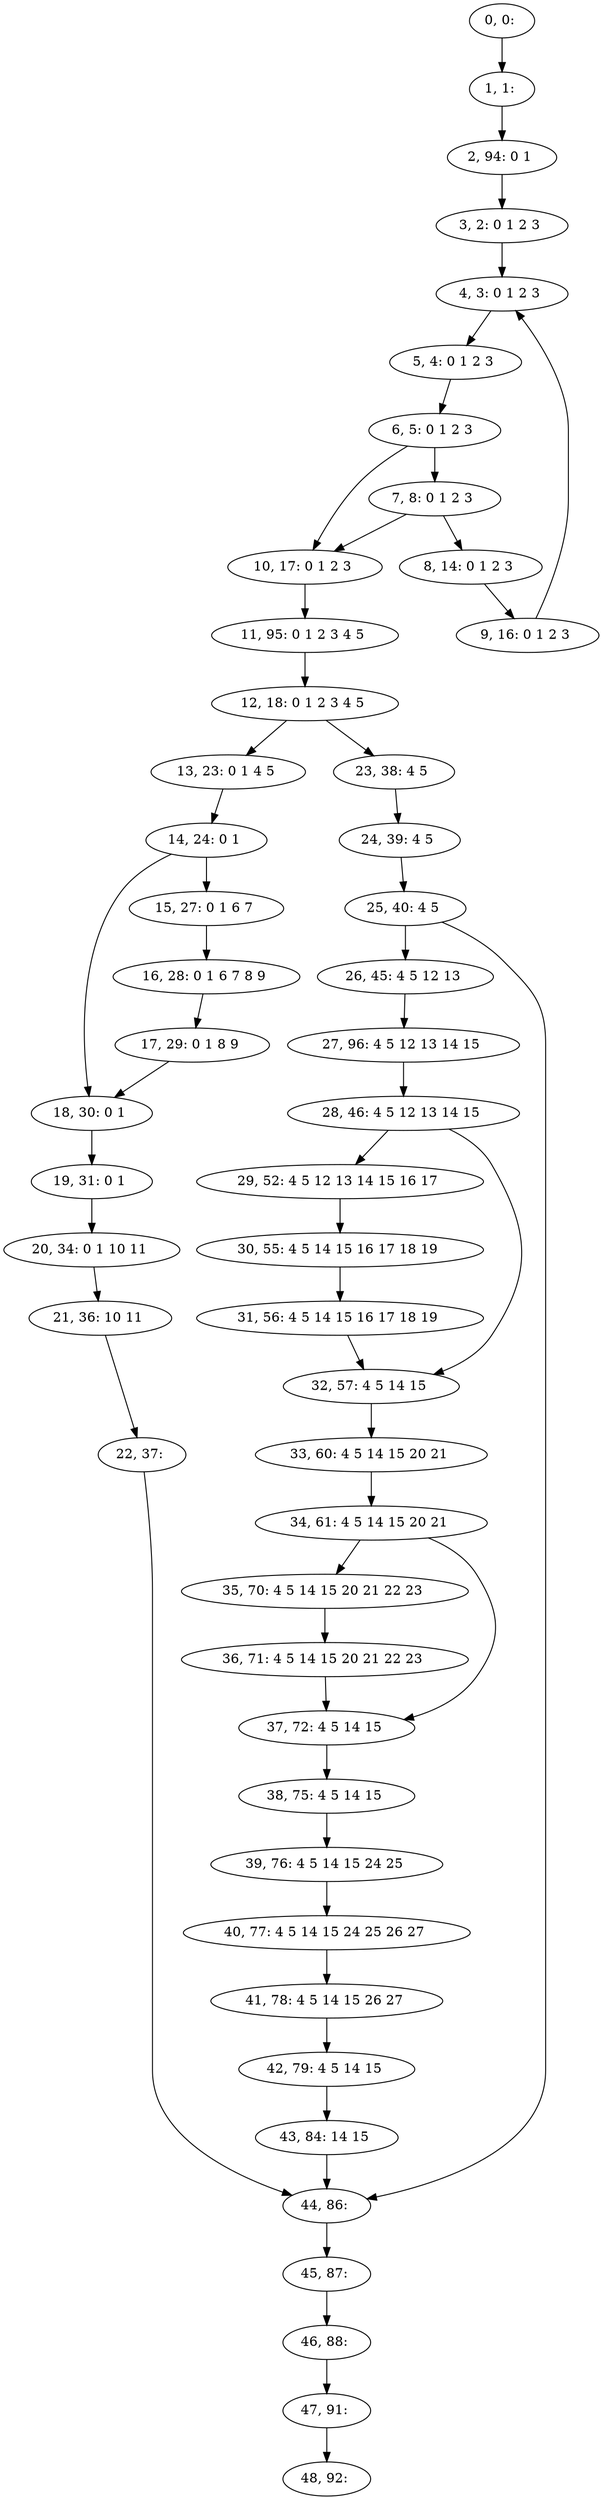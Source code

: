 digraph G {
0[label="0, 0: "];
1[label="1, 1: "];
2[label="2, 94: 0 1 "];
3[label="3, 2: 0 1 2 3 "];
4[label="4, 3: 0 1 2 3 "];
5[label="5, 4: 0 1 2 3 "];
6[label="6, 5: 0 1 2 3 "];
7[label="7, 8: 0 1 2 3 "];
8[label="8, 14: 0 1 2 3 "];
9[label="9, 16: 0 1 2 3 "];
10[label="10, 17: 0 1 2 3 "];
11[label="11, 95: 0 1 2 3 4 5 "];
12[label="12, 18: 0 1 2 3 4 5 "];
13[label="13, 23: 0 1 4 5 "];
14[label="14, 24: 0 1 "];
15[label="15, 27: 0 1 6 7 "];
16[label="16, 28: 0 1 6 7 8 9 "];
17[label="17, 29: 0 1 8 9 "];
18[label="18, 30: 0 1 "];
19[label="19, 31: 0 1 "];
20[label="20, 34: 0 1 10 11 "];
21[label="21, 36: 10 11 "];
22[label="22, 37: "];
23[label="23, 38: 4 5 "];
24[label="24, 39: 4 5 "];
25[label="25, 40: 4 5 "];
26[label="26, 45: 4 5 12 13 "];
27[label="27, 96: 4 5 12 13 14 15 "];
28[label="28, 46: 4 5 12 13 14 15 "];
29[label="29, 52: 4 5 12 13 14 15 16 17 "];
30[label="30, 55: 4 5 14 15 16 17 18 19 "];
31[label="31, 56: 4 5 14 15 16 17 18 19 "];
32[label="32, 57: 4 5 14 15 "];
33[label="33, 60: 4 5 14 15 20 21 "];
34[label="34, 61: 4 5 14 15 20 21 "];
35[label="35, 70: 4 5 14 15 20 21 22 23 "];
36[label="36, 71: 4 5 14 15 20 21 22 23 "];
37[label="37, 72: 4 5 14 15 "];
38[label="38, 75: 4 5 14 15 "];
39[label="39, 76: 4 5 14 15 24 25 "];
40[label="40, 77: 4 5 14 15 24 25 26 27 "];
41[label="41, 78: 4 5 14 15 26 27 "];
42[label="42, 79: 4 5 14 15 "];
43[label="43, 84: 14 15 "];
44[label="44, 86: "];
45[label="45, 87: "];
46[label="46, 88: "];
47[label="47, 91: "];
48[label="48, 92: "];
0->1 ;
1->2 ;
2->3 ;
3->4 ;
4->5 ;
5->6 ;
6->7 ;
6->10 ;
7->8 ;
7->10 ;
8->9 ;
9->4 ;
10->11 ;
11->12 ;
12->13 ;
12->23 ;
13->14 ;
14->15 ;
14->18 ;
15->16 ;
16->17 ;
17->18 ;
18->19 ;
19->20 ;
20->21 ;
21->22 ;
22->44 ;
23->24 ;
24->25 ;
25->26 ;
25->44 ;
26->27 ;
27->28 ;
28->29 ;
28->32 ;
29->30 ;
30->31 ;
31->32 ;
32->33 ;
33->34 ;
34->35 ;
34->37 ;
35->36 ;
36->37 ;
37->38 ;
38->39 ;
39->40 ;
40->41 ;
41->42 ;
42->43 ;
43->44 ;
44->45 ;
45->46 ;
46->47 ;
47->48 ;
}
